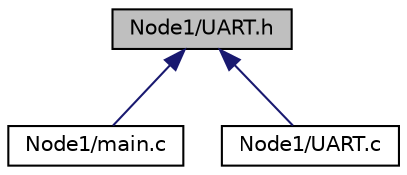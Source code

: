 digraph "Node1/UART.h"
{
  edge [fontname="Helvetica",fontsize="10",labelfontname="Helvetica",labelfontsize="10"];
  node [fontname="Helvetica",fontsize="10",shape=record];
  Node1 [label="Node1/UART.h",height=0.2,width=0.4,color="black", fillcolor="grey75", style="filled", fontcolor="black"];
  Node1 -> Node2 [dir="back",color="midnightblue",fontsize="10",style="solid"];
  Node2 [label="Node1/main.c",height=0.2,width=0.4,color="black", fillcolor="white", style="filled",URL="$_node1_2main_8c.html"];
  Node1 -> Node3 [dir="back",color="midnightblue",fontsize="10",style="solid"];
  Node3 [label="Node1/UART.c",height=0.2,width=0.4,color="black", fillcolor="white", style="filled",URL="$_u_a_r_t_8c.html",tooltip="c-file for the UART driver - to initialize, recieve and transfer data. "];
}
